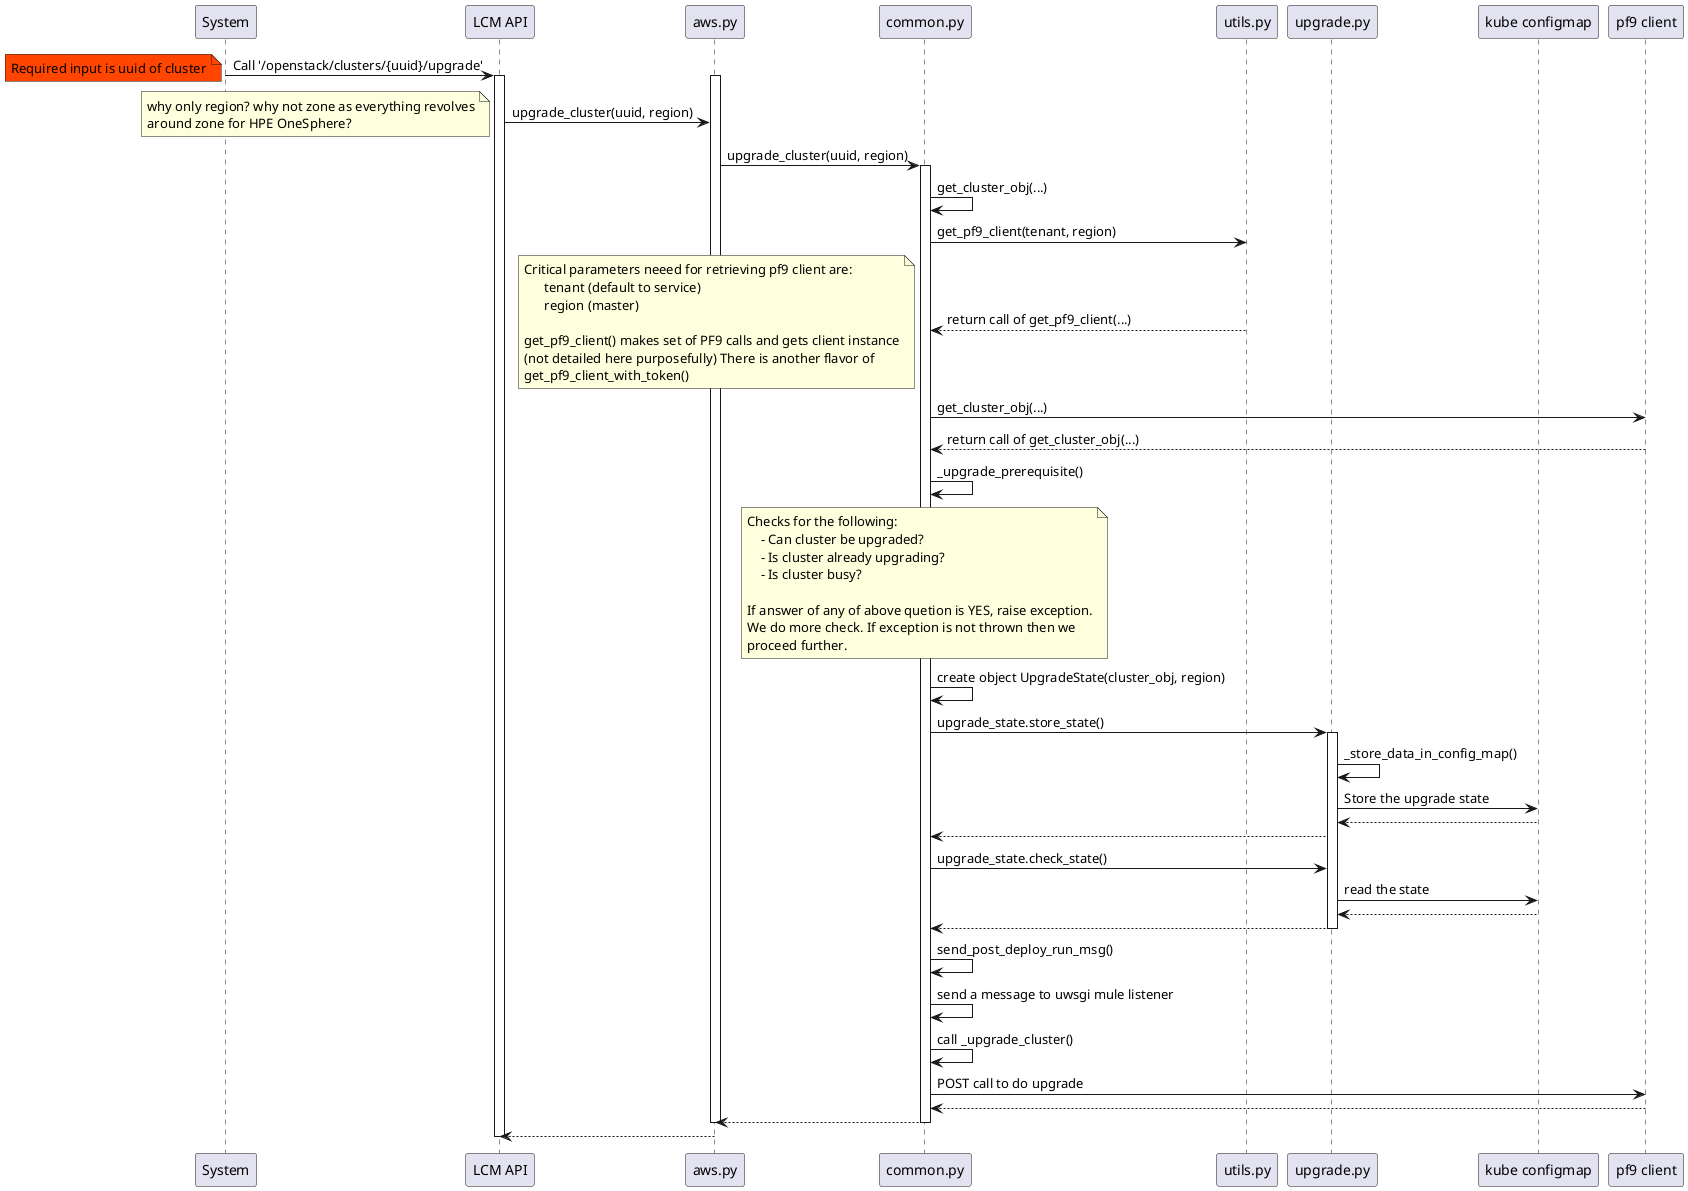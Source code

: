 @startuml
@startuml

participant "System"
participant "LCM API"
participant "aws.py"
participant "common.py"
participant "utils.py"
participant "upgrade.py"
participant "kube configmap"
participant "pf9 client"


note left
  title (*): /aws/clusters/{uuid}/upgrade
  description: Creates a webclient
end note

System ->"LCM API" : Call '/openstack/clusters/{uuid}/upgrade'
activate "LCM API"
note left #OrangeRed
    Required input is uuid of cluster
end note

activate "aws.py"
"LCM API" -> "aws.py": upgrade_cluster(uuid, region)
note left
    why only region? why not zone as everything revolves
    around zone for HPE OneSphere?
end note
"aws.py" -> "common.py": upgrade_cluster(uuid, region)
activate "common.py"
"common.py" -> "common.py": get_cluster_obj(...)
"common.py" -> "utils.py": get_pf9_client(tenant, region)
"utils.py" --> "common.py": return call of get_pf9_client(...)
note left
  Critical parameters neeed for retrieving pf9 client are:
        tenant (default to service)
        region (master)

  get_pf9_client() makes set of PF9 calls and gets client instance
  (not detailed here purposefully) There is another flavor of
  get_pf9_client_with_token()
end note
"common.py" -> "pf9 client": get_cluster_obj(...)
"pf9 client" --> "common.py": return call of get_cluster_obj(...)
"common.py" -> "common.py": _upgrade_prerequisite()
note over "common.py"
    Checks for the following:
        - Can cluster be upgraded?
        - Is cluster already upgrading?
        - Is cluster busy?

    If answer of any of above quetion is YES, raise exception.
    We do more check. If exception is not thrown then we
    proceed further.
end note
"common.py" -> "common.py": create object UpgradeState(cluster_obj, region)
"common.py" -> "upgrade.py": upgrade_state.store_state()
activate "upgrade.py"
"upgrade.py" -> "upgrade.py": _store_data_in_config_map()
"upgrade.py" -> "kube configmap": Store the upgrade state
"kube configmap" --> "upgrade.py":
"upgrade.py" --> "common.py":

"common.py" -> "upgrade.py": upgrade_state.check_state()
"upgrade.py" -> "kube configmap": read the state
"kube configmap" --> "upgrade.py":
"upgrade.py" --> "common.py":
deactivate "upgrade.py"

"common.py" -> "common.py": send_post_deploy_run_msg()
"common.py" -> "common.py": send a message to uwsgi mule listener
"common.py" -> "common.py": call _upgrade_cluster()
"common.py" -> "pf9 client": POST call to do upgrade
"pf9 client" --> "common.py":
"common.py" --> "aws.py":
deactivate "common.py"
deactivate "aws.py"
"aws.py" --> "LCM API":
deactivate "LCM API"
@enduml
